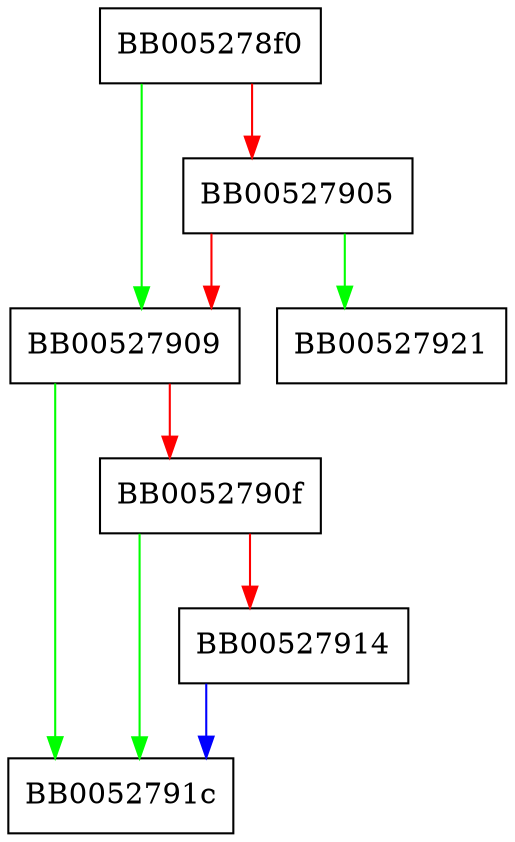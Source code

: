 digraph uint64_i2c {
  node [shape="box"];
  graph [splines=ortho];
  BB005278f0 -> BB00527909 [color="green"];
  BB005278f0 -> BB00527905 [color="red"];
  BB00527905 -> BB00527921 [color="green"];
  BB00527905 -> BB00527909 [color="red"];
  BB00527909 -> BB0052791c [color="green"];
  BB00527909 -> BB0052790f [color="red"];
  BB0052790f -> BB0052791c [color="green"];
  BB0052790f -> BB00527914 [color="red"];
  BB00527914 -> BB0052791c [color="blue"];
}